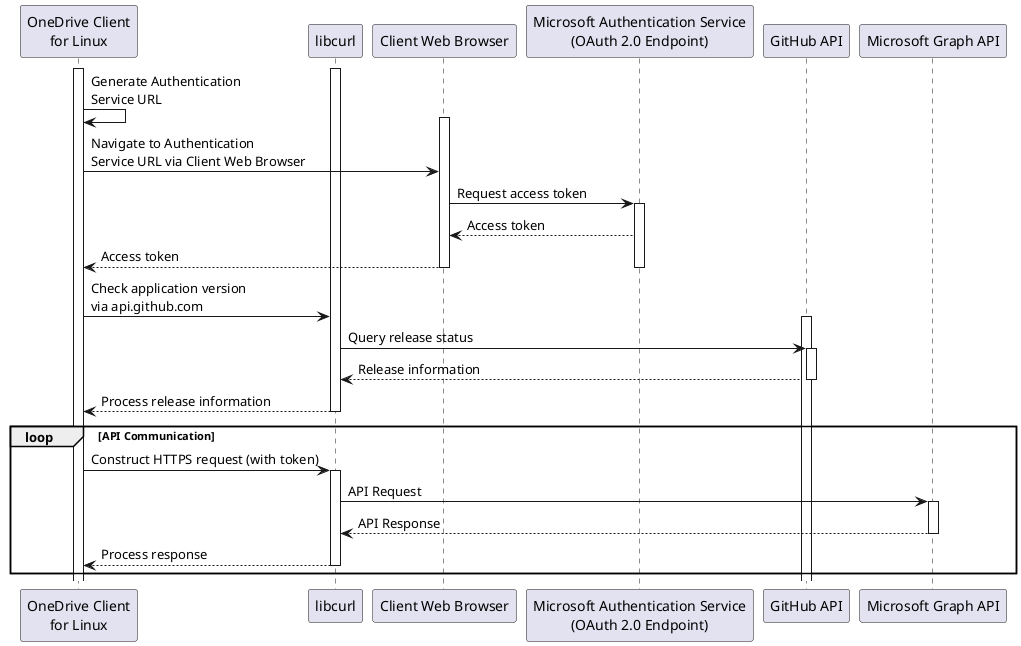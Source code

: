 @startuml
participant "OneDrive Client\nfor Linux" as od
participant "libcurl" as lc
participant "Client Web Browser" as browser
participant "Microsoft Authentication Service\n(OAuth 2.0 Endpoint)" as oauth
participant "GitHub API" as github
participant "Microsoft Graph API" as graph

activate od
activate lc

od->od: Generate Authentication\nService URL
activate browser
od->browser: Navigate to Authentication\nService URL via Client Web Browser
browser->oauth: Request access token
activate oauth
oauth-->browser: Access token
browser-->od: Access token
deactivate oauth
deactivate browser

od->lc: Check application version\nvia api.github.com
activate github
lc->github: Query release status
activate github
github-->lc: Release information
deactivate github
lc-->od: Process release information
deactivate lc

loop API Communication
    od->lc: Construct HTTPS request (with token)
    activate lc
    lc->graph: API Request
    activate graph
    graph-->lc: API Response
    deactivate graph
    lc-->od: Process response
    deactivate lc
end
@enduml

